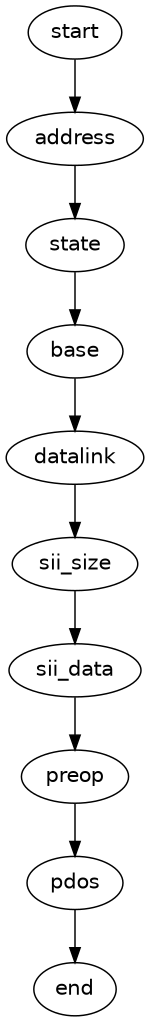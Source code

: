 
/* $Id$ */

digraph slavescan {
    size="1,7"

    start [fontname="Helvetica"]
    start -> address [weight=10]

    address [fontname="Helvetica"]
    address -> state [weight=10]

    state [fontname="Helvetica"]
    state -> base [weight=10]

    base [fontname="Helvetica"]
    base -> datalink [weight=10]

    datalink [fontname="Helvetica"]
    datalink -> sii_size [weight=10]

    sii_size [fontname="Helvetica"]
    sii_size -> sii_data [weight=10]

    sii_data [fontname="Helvetica"]
    sii_data -> preop [weight=10]

    preop [fontname="Helvetica"]
    preop -> pdos [weight=10]

    pdos [fontname="Helvetica"]
    pdos -> end [weight=10]

    end [fontname="Helvetica"]
}
